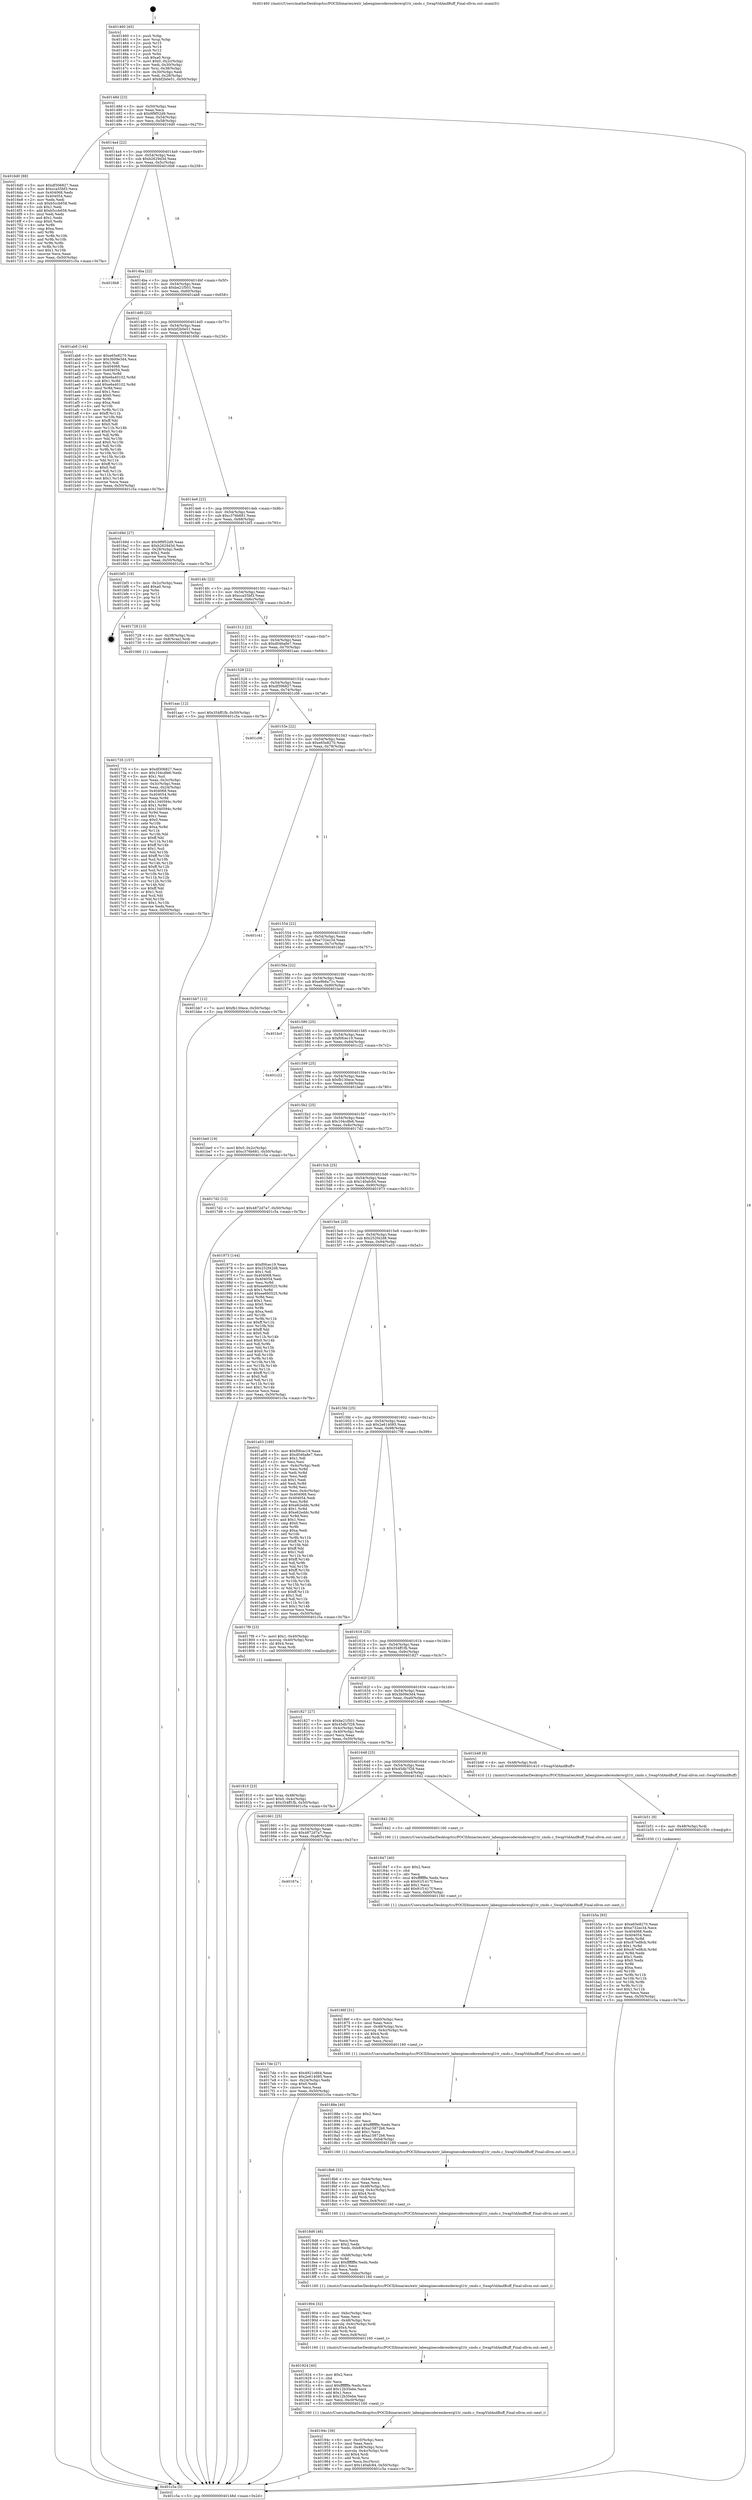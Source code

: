 digraph "0x401460" {
  label = "0x401460 (/mnt/c/Users/mathe/Desktop/tcc/POCII/binaries/extr_labenginecoderenderergl1tr_cmds.c_SwapVidAndBuff_Final-ollvm.out::main(0))"
  labelloc = "t"
  node[shape=record]

  Entry [label="",width=0.3,height=0.3,shape=circle,fillcolor=black,style=filled]
  "0x40148d" [label="{
     0x40148d [23]\l
     | [instrs]\l
     &nbsp;&nbsp;0x40148d \<+3\>: mov -0x50(%rbp),%eax\l
     &nbsp;&nbsp;0x401490 \<+2\>: mov %eax,%ecx\l
     &nbsp;&nbsp;0x401492 \<+6\>: sub $0x9f9f52d9,%ecx\l
     &nbsp;&nbsp;0x401498 \<+3\>: mov %eax,-0x54(%rbp)\l
     &nbsp;&nbsp;0x40149b \<+3\>: mov %ecx,-0x58(%rbp)\l
     &nbsp;&nbsp;0x40149e \<+6\>: je 00000000004016d0 \<main+0x270\>\l
  }"]
  "0x4016d0" [label="{
     0x4016d0 [88]\l
     | [instrs]\l
     &nbsp;&nbsp;0x4016d0 \<+5\>: mov $0xdf306827,%eax\l
     &nbsp;&nbsp;0x4016d5 \<+5\>: mov $0xcca55bf3,%ecx\l
     &nbsp;&nbsp;0x4016da \<+7\>: mov 0x404068,%edx\l
     &nbsp;&nbsp;0x4016e1 \<+7\>: mov 0x404054,%esi\l
     &nbsp;&nbsp;0x4016e8 \<+2\>: mov %edx,%edi\l
     &nbsp;&nbsp;0x4016ea \<+6\>: sub $0xb5ccb658,%edi\l
     &nbsp;&nbsp;0x4016f0 \<+3\>: sub $0x1,%edi\l
     &nbsp;&nbsp;0x4016f3 \<+6\>: add $0xb5ccb658,%edi\l
     &nbsp;&nbsp;0x4016f9 \<+3\>: imul %edi,%edx\l
     &nbsp;&nbsp;0x4016fc \<+3\>: and $0x1,%edx\l
     &nbsp;&nbsp;0x4016ff \<+3\>: cmp $0x0,%edx\l
     &nbsp;&nbsp;0x401702 \<+4\>: sete %r8b\l
     &nbsp;&nbsp;0x401706 \<+3\>: cmp $0xa,%esi\l
     &nbsp;&nbsp;0x401709 \<+4\>: setl %r9b\l
     &nbsp;&nbsp;0x40170d \<+3\>: mov %r8b,%r10b\l
     &nbsp;&nbsp;0x401710 \<+3\>: and %r9b,%r10b\l
     &nbsp;&nbsp;0x401713 \<+3\>: xor %r9b,%r8b\l
     &nbsp;&nbsp;0x401716 \<+3\>: or %r8b,%r10b\l
     &nbsp;&nbsp;0x401719 \<+4\>: test $0x1,%r10b\l
     &nbsp;&nbsp;0x40171d \<+3\>: cmovne %ecx,%eax\l
     &nbsp;&nbsp;0x401720 \<+3\>: mov %eax,-0x50(%rbp)\l
     &nbsp;&nbsp;0x401723 \<+5\>: jmp 0000000000401c5a \<main+0x7fa\>\l
  }"]
  "0x4014a4" [label="{
     0x4014a4 [22]\l
     | [instrs]\l
     &nbsp;&nbsp;0x4014a4 \<+5\>: jmp 00000000004014a9 \<main+0x49\>\l
     &nbsp;&nbsp;0x4014a9 \<+3\>: mov -0x54(%rbp),%eax\l
     &nbsp;&nbsp;0x4014ac \<+5\>: sub $0xb2629d3d,%eax\l
     &nbsp;&nbsp;0x4014b1 \<+3\>: mov %eax,-0x5c(%rbp)\l
     &nbsp;&nbsp;0x4014b4 \<+6\>: je 00000000004016b8 \<main+0x258\>\l
  }"]
  Exit [label="",width=0.3,height=0.3,shape=circle,fillcolor=black,style=filled,peripheries=2]
  "0x4016b8" [label="{
     0x4016b8\l
  }", style=dashed]
  "0x4014ba" [label="{
     0x4014ba [22]\l
     | [instrs]\l
     &nbsp;&nbsp;0x4014ba \<+5\>: jmp 00000000004014bf \<main+0x5f\>\l
     &nbsp;&nbsp;0x4014bf \<+3\>: mov -0x54(%rbp),%eax\l
     &nbsp;&nbsp;0x4014c2 \<+5\>: sub $0xbe21f501,%eax\l
     &nbsp;&nbsp;0x4014c7 \<+3\>: mov %eax,-0x60(%rbp)\l
     &nbsp;&nbsp;0x4014ca \<+6\>: je 0000000000401ab8 \<main+0x658\>\l
  }"]
  "0x401b5a" [label="{
     0x401b5a [93]\l
     | [instrs]\l
     &nbsp;&nbsp;0x401b5a \<+5\>: mov $0xe65e8270,%eax\l
     &nbsp;&nbsp;0x401b5f \<+5\>: mov $0xe732ec34,%ecx\l
     &nbsp;&nbsp;0x401b64 \<+7\>: mov 0x404068,%edx\l
     &nbsp;&nbsp;0x401b6b \<+7\>: mov 0x404054,%esi\l
     &nbsp;&nbsp;0x401b72 \<+3\>: mov %edx,%r8d\l
     &nbsp;&nbsp;0x401b75 \<+7\>: sub $0xc67ed8cb,%r8d\l
     &nbsp;&nbsp;0x401b7c \<+4\>: sub $0x1,%r8d\l
     &nbsp;&nbsp;0x401b80 \<+7\>: add $0xc67ed8cb,%r8d\l
     &nbsp;&nbsp;0x401b87 \<+4\>: imul %r8d,%edx\l
     &nbsp;&nbsp;0x401b8b \<+3\>: and $0x1,%edx\l
     &nbsp;&nbsp;0x401b8e \<+3\>: cmp $0x0,%edx\l
     &nbsp;&nbsp;0x401b91 \<+4\>: sete %r9b\l
     &nbsp;&nbsp;0x401b95 \<+3\>: cmp $0xa,%esi\l
     &nbsp;&nbsp;0x401b98 \<+4\>: setl %r10b\l
     &nbsp;&nbsp;0x401b9c \<+3\>: mov %r9b,%r11b\l
     &nbsp;&nbsp;0x401b9f \<+3\>: and %r10b,%r11b\l
     &nbsp;&nbsp;0x401ba2 \<+3\>: xor %r10b,%r9b\l
     &nbsp;&nbsp;0x401ba5 \<+3\>: or %r9b,%r11b\l
     &nbsp;&nbsp;0x401ba8 \<+4\>: test $0x1,%r11b\l
     &nbsp;&nbsp;0x401bac \<+3\>: cmovne %ecx,%eax\l
     &nbsp;&nbsp;0x401baf \<+3\>: mov %eax,-0x50(%rbp)\l
     &nbsp;&nbsp;0x401bb2 \<+5\>: jmp 0000000000401c5a \<main+0x7fa\>\l
  }"]
  "0x401ab8" [label="{
     0x401ab8 [144]\l
     | [instrs]\l
     &nbsp;&nbsp;0x401ab8 \<+5\>: mov $0xe65e8270,%eax\l
     &nbsp;&nbsp;0x401abd \<+5\>: mov $0x3b09e3d4,%ecx\l
     &nbsp;&nbsp;0x401ac2 \<+2\>: mov $0x1,%dl\l
     &nbsp;&nbsp;0x401ac4 \<+7\>: mov 0x404068,%esi\l
     &nbsp;&nbsp;0x401acb \<+7\>: mov 0x404054,%edi\l
     &nbsp;&nbsp;0x401ad2 \<+3\>: mov %esi,%r8d\l
     &nbsp;&nbsp;0x401ad5 \<+7\>: sub $0xe6a40102,%r8d\l
     &nbsp;&nbsp;0x401adc \<+4\>: sub $0x1,%r8d\l
     &nbsp;&nbsp;0x401ae0 \<+7\>: add $0xe6a40102,%r8d\l
     &nbsp;&nbsp;0x401ae7 \<+4\>: imul %r8d,%esi\l
     &nbsp;&nbsp;0x401aeb \<+3\>: and $0x1,%esi\l
     &nbsp;&nbsp;0x401aee \<+3\>: cmp $0x0,%esi\l
     &nbsp;&nbsp;0x401af1 \<+4\>: sete %r9b\l
     &nbsp;&nbsp;0x401af5 \<+3\>: cmp $0xa,%edi\l
     &nbsp;&nbsp;0x401af8 \<+4\>: setl %r10b\l
     &nbsp;&nbsp;0x401afc \<+3\>: mov %r9b,%r11b\l
     &nbsp;&nbsp;0x401aff \<+4\>: xor $0xff,%r11b\l
     &nbsp;&nbsp;0x401b03 \<+3\>: mov %r10b,%bl\l
     &nbsp;&nbsp;0x401b06 \<+3\>: xor $0xff,%bl\l
     &nbsp;&nbsp;0x401b09 \<+3\>: xor $0x0,%dl\l
     &nbsp;&nbsp;0x401b0c \<+3\>: mov %r11b,%r14b\l
     &nbsp;&nbsp;0x401b0f \<+4\>: and $0x0,%r14b\l
     &nbsp;&nbsp;0x401b13 \<+3\>: and %dl,%r9b\l
     &nbsp;&nbsp;0x401b16 \<+3\>: mov %bl,%r15b\l
     &nbsp;&nbsp;0x401b19 \<+4\>: and $0x0,%r15b\l
     &nbsp;&nbsp;0x401b1d \<+3\>: and %dl,%r10b\l
     &nbsp;&nbsp;0x401b20 \<+3\>: or %r9b,%r14b\l
     &nbsp;&nbsp;0x401b23 \<+3\>: or %r10b,%r15b\l
     &nbsp;&nbsp;0x401b26 \<+3\>: xor %r15b,%r14b\l
     &nbsp;&nbsp;0x401b29 \<+3\>: or %bl,%r11b\l
     &nbsp;&nbsp;0x401b2c \<+4\>: xor $0xff,%r11b\l
     &nbsp;&nbsp;0x401b30 \<+3\>: or $0x0,%dl\l
     &nbsp;&nbsp;0x401b33 \<+3\>: and %dl,%r11b\l
     &nbsp;&nbsp;0x401b36 \<+3\>: or %r11b,%r14b\l
     &nbsp;&nbsp;0x401b39 \<+4\>: test $0x1,%r14b\l
     &nbsp;&nbsp;0x401b3d \<+3\>: cmovne %ecx,%eax\l
     &nbsp;&nbsp;0x401b40 \<+3\>: mov %eax,-0x50(%rbp)\l
     &nbsp;&nbsp;0x401b43 \<+5\>: jmp 0000000000401c5a \<main+0x7fa\>\l
  }"]
  "0x4014d0" [label="{
     0x4014d0 [22]\l
     | [instrs]\l
     &nbsp;&nbsp;0x4014d0 \<+5\>: jmp 00000000004014d5 \<main+0x75\>\l
     &nbsp;&nbsp;0x4014d5 \<+3\>: mov -0x54(%rbp),%eax\l
     &nbsp;&nbsp;0x4014d8 \<+5\>: sub $0xbf2b0e51,%eax\l
     &nbsp;&nbsp;0x4014dd \<+3\>: mov %eax,-0x64(%rbp)\l
     &nbsp;&nbsp;0x4014e0 \<+6\>: je 000000000040169d \<main+0x23d\>\l
  }"]
  "0x401b51" [label="{
     0x401b51 [9]\l
     | [instrs]\l
     &nbsp;&nbsp;0x401b51 \<+4\>: mov -0x48(%rbp),%rdi\l
     &nbsp;&nbsp;0x401b55 \<+5\>: call 0000000000401030 \<free@plt\>\l
     | [calls]\l
     &nbsp;&nbsp;0x401030 \{1\} (unknown)\l
  }"]
  "0x40169d" [label="{
     0x40169d [27]\l
     | [instrs]\l
     &nbsp;&nbsp;0x40169d \<+5\>: mov $0x9f9f52d9,%eax\l
     &nbsp;&nbsp;0x4016a2 \<+5\>: mov $0xb2629d3d,%ecx\l
     &nbsp;&nbsp;0x4016a7 \<+3\>: mov -0x28(%rbp),%edx\l
     &nbsp;&nbsp;0x4016aa \<+3\>: cmp $0x2,%edx\l
     &nbsp;&nbsp;0x4016ad \<+3\>: cmovne %ecx,%eax\l
     &nbsp;&nbsp;0x4016b0 \<+3\>: mov %eax,-0x50(%rbp)\l
     &nbsp;&nbsp;0x4016b3 \<+5\>: jmp 0000000000401c5a \<main+0x7fa\>\l
  }"]
  "0x4014e6" [label="{
     0x4014e6 [22]\l
     | [instrs]\l
     &nbsp;&nbsp;0x4014e6 \<+5\>: jmp 00000000004014eb \<main+0x8b\>\l
     &nbsp;&nbsp;0x4014eb \<+3\>: mov -0x54(%rbp),%eax\l
     &nbsp;&nbsp;0x4014ee \<+5\>: sub $0xc376b681,%eax\l
     &nbsp;&nbsp;0x4014f3 \<+3\>: mov %eax,-0x68(%rbp)\l
     &nbsp;&nbsp;0x4014f6 \<+6\>: je 0000000000401bf3 \<main+0x793\>\l
  }"]
  "0x401c5a" [label="{
     0x401c5a [5]\l
     | [instrs]\l
     &nbsp;&nbsp;0x401c5a \<+5\>: jmp 000000000040148d \<main+0x2d\>\l
  }"]
  "0x401460" [label="{
     0x401460 [45]\l
     | [instrs]\l
     &nbsp;&nbsp;0x401460 \<+1\>: push %rbp\l
     &nbsp;&nbsp;0x401461 \<+3\>: mov %rsp,%rbp\l
     &nbsp;&nbsp;0x401464 \<+2\>: push %r15\l
     &nbsp;&nbsp;0x401466 \<+2\>: push %r14\l
     &nbsp;&nbsp;0x401468 \<+2\>: push %r12\l
     &nbsp;&nbsp;0x40146a \<+1\>: push %rbx\l
     &nbsp;&nbsp;0x40146b \<+7\>: sub $0xa0,%rsp\l
     &nbsp;&nbsp;0x401472 \<+7\>: movl $0x0,-0x2c(%rbp)\l
     &nbsp;&nbsp;0x401479 \<+3\>: mov %edi,-0x30(%rbp)\l
     &nbsp;&nbsp;0x40147c \<+4\>: mov %rsi,-0x38(%rbp)\l
     &nbsp;&nbsp;0x401480 \<+3\>: mov -0x30(%rbp),%edi\l
     &nbsp;&nbsp;0x401483 \<+3\>: mov %edi,-0x28(%rbp)\l
     &nbsp;&nbsp;0x401486 \<+7\>: movl $0xbf2b0e51,-0x50(%rbp)\l
  }"]
  "0x40194c" [label="{
     0x40194c [39]\l
     | [instrs]\l
     &nbsp;&nbsp;0x40194c \<+6\>: mov -0xc0(%rbp),%ecx\l
     &nbsp;&nbsp;0x401952 \<+3\>: imul %eax,%ecx\l
     &nbsp;&nbsp;0x401955 \<+4\>: mov -0x48(%rbp),%rsi\l
     &nbsp;&nbsp;0x401959 \<+4\>: movslq -0x4c(%rbp),%rdi\l
     &nbsp;&nbsp;0x40195d \<+4\>: shl $0x4,%rdi\l
     &nbsp;&nbsp;0x401961 \<+3\>: add %rdi,%rsi\l
     &nbsp;&nbsp;0x401964 \<+3\>: mov %ecx,0xc(%rsi)\l
     &nbsp;&nbsp;0x401967 \<+7\>: movl $0x140afc84,-0x50(%rbp)\l
     &nbsp;&nbsp;0x40196e \<+5\>: jmp 0000000000401c5a \<main+0x7fa\>\l
  }"]
  "0x401bf3" [label="{
     0x401bf3 [19]\l
     | [instrs]\l
     &nbsp;&nbsp;0x401bf3 \<+3\>: mov -0x2c(%rbp),%eax\l
     &nbsp;&nbsp;0x401bf6 \<+7\>: add $0xa0,%rsp\l
     &nbsp;&nbsp;0x401bfd \<+1\>: pop %rbx\l
     &nbsp;&nbsp;0x401bfe \<+2\>: pop %r12\l
     &nbsp;&nbsp;0x401c00 \<+2\>: pop %r14\l
     &nbsp;&nbsp;0x401c02 \<+2\>: pop %r15\l
     &nbsp;&nbsp;0x401c04 \<+1\>: pop %rbp\l
     &nbsp;&nbsp;0x401c05 \<+1\>: ret\l
  }"]
  "0x4014fc" [label="{
     0x4014fc [22]\l
     | [instrs]\l
     &nbsp;&nbsp;0x4014fc \<+5\>: jmp 0000000000401501 \<main+0xa1\>\l
     &nbsp;&nbsp;0x401501 \<+3\>: mov -0x54(%rbp),%eax\l
     &nbsp;&nbsp;0x401504 \<+5\>: sub $0xcca55bf3,%eax\l
     &nbsp;&nbsp;0x401509 \<+3\>: mov %eax,-0x6c(%rbp)\l
     &nbsp;&nbsp;0x40150c \<+6\>: je 0000000000401728 \<main+0x2c8\>\l
  }"]
  "0x401924" [label="{
     0x401924 [40]\l
     | [instrs]\l
     &nbsp;&nbsp;0x401924 \<+5\>: mov $0x2,%ecx\l
     &nbsp;&nbsp;0x401929 \<+1\>: cltd\l
     &nbsp;&nbsp;0x40192a \<+2\>: idiv %ecx\l
     &nbsp;&nbsp;0x40192c \<+6\>: imul $0xfffffffe,%edx,%ecx\l
     &nbsp;&nbsp;0x401932 \<+6\>: add $0x12b35ebe,%ecx\l
     &nbsp;&nbsp;0x401938 \<+3\>: add $0x1,%ecx\l
     &nbsp;&nbsp;0x40193b \<+6\>: sub $0x12b35ebe,%ecx\l
     &nbsp;&nbsp;0x401941 \<+6\>: mov %ecx,-0xc0(%rbp)\l
     &nbsp;&nbsp;0x401947 \<+5\>: call 0000000000401160 \<next_i\>\l
     | [calls]\l
     &nbsp;&nbsp;0x401160 \{1\} (/mnt/c/Users/mathe/Desktop/tcc/POCII/binaries/extr_labenginecoderenderergl1tr_cmds.c_SwapVidAndBuff_Final-ollvm.out::next_i)\l
  }"]
  "0x401728" [label="{
     0x401728 [13]\l
     | [instrs]\l
     &nbsp;&nbsp;0x401728 \<+4\>: mov -0x38(%rbp),%rax\l
     &nbsp;&nbsp;0x40172c \<+4\>: mov 0x8(%rax),%rdi\l
     &nbsp;&nbsp;0x401730 \<+5\>: call 0000000000401060 \<atoi@plt\>\l
     | [calls]\l
     &nbsp;&nbsp;0x401060 \{1\} (unknown)\l
  }"]
  "0x401512" [label="{
     0x401512 [22]\l
     | [instrs]\l
     &nbsp;&nbsp;0x401512 \<+5\>: jmp 0000000000401517 \<main+0xb7\>\l
     &nbsp;&nbsp;0x401517 \<+3\>: mov -0x54(%rbp),%eax\l
     &nbsp;&nbsp;0x40151a \<+5\>: sub $0xd046a8e7,%eax\l
     &nbsp;&nbsp;0x40151f \<+3\>: mov %eax,-0x70(%rbp)\l
     &nbsp;&nbsp;0x401522 \<+6\>: je 0000000000401aac \<main+0x64c\>\l
  }"]
  "0x401735" [label="{
     0x401735 [157]\l
     | [instrs]\l
     &nbsp;&nbsp;0x401735 \<+5\>: mov $0xdf306827,%ecx\l
     &nbsp;&nbsp;0x40173a \<+5\>: mov $0x104cdfe6,%edx\l
     &nbsp;&nbsp;0x40173f \<+3\>: mov $0x1,%sil\l
     &nbsp;&nbsp;0x401742 \<+3\>: mov %eax,-0x3c(%rbp)\l
     &nbsp;&nbsp;0x401745 \<+3\>: mov -0x3c(%rbp),%eax\l
     &nbsp;&nbsp;0x401748 \<+3\>: mov %eax,-0x24(%rbp)\l
     &nbsp;&nbsp;0x40174b \<+7\>: mov 0x404068,%eax\l
     &nbsp;&nbsp;0x401752 \<+8\>: mov 0x404054,%r8d\l
     &nbsp;&nbsp;0x40175a \<+3\>: mov %eax,%r9d\l
     &nbsp;&nbsp;0x40175d \<+7\>: add $0x1340594c,%r9d\l
     &nbsp;&nbsp;0x401764 \<+4\>: sub $0x1,%r9d\l
     &nbsp;&nbsp;0x401768 \<+7\>: sub $0x1340594c,%r9d\l
     &nbsp;&nbsp;0x40176f \<+4\>: imul %r9d,%eax\l
     &nbsp;&nbsp;0x401773 \<+3\>: and $0x1,%eax\l
     &nbsp;&nbsp;0x401776 \<+3\>: cmp $0x0,%eax\l
     &nbsp;&nbsp;0x401779 \<+4\>: sete %r10b\l
     &nbsp;&nbsp;0x40177d \<+4\>: cmp $0xa,%r8d\l
     &nbsp;&nbsp;0x401781 \<+4\>: setl %r11b\l
     &nbsp;&nbsp;0x401785 \<+3\>: mov %r10b,%bl\l
     &nbsp;&nbsp;0x401788 \<+3\>: xor $0xff,%bl\l
     &nbsp;&nbsp;0x40178b \<+3\>: mov %r11b,%r14b\l
     &nbsp;&nbsp;0x40178e \<+4\>: xor $0xff,%r14b\l
     &nbsp;&nbsp;0x401792 \<+4\>: xor $0x1,%sil\l
     &nbsp;&nbsp;0x401796 \<+3\>: mov %bl,%r15b\l
     &nbsp;&nbsp;0x401799 \<+4\>: and $0xff,%r15b\l
     &nbsp;&nbsp;0x40179d \<+3\>: and %sil,%r10b\l
     &nbsp;&nbsp;0x4017a0 \<+3\>: mov %r14b,%r12b\l
     &nbsp;&nbsp;0x4017a3 \<+4\>: and $0xff,%r12b\l
     &nbsp;&nbsp;0x4017a7 \<+3\>: and %sil,%r11b\l
     &nbsp;&nbsp;0x4017aa \<+3\>: or %r10b,%r15b\l
     &nbsp;&nbsp;0x4017ad \<+3\>: or %r11b,%r12b\l
     &nbsp;&nbsp;0x4017b0 \<+3\>: xor %r12b,%r15b\l
     &nbsp;&nbsp;0x4017b3 \<+3\>: or %r14b,%bl\l
     &nbsp;&nbsp;0x4017b6 \<+3\>: xor $0xff,%bl\l
     &nbsp;&nbsp;0x4017b9 \<+4\>: or $0x1,%sil\l
     &nbsp;&nbsp;0x4017bd \<+3\>: and %sil,%bl\l
     &nbsp;&nbsp;0x4017c0 \<+3\>: or %bl,%r15b\l
     &nbsp;&nbsp;0x4017c3 \<+4\>: test $0x1,%r15b\l
     &nbsp;&nbsp;0x4017c7 \<+3\>: cmovne %edx,%ecx\l
     &nbsp;&nbsp;0x4017ca \<+3\>: mov %ecx,-0x50(%rbp)\l
     &nbsp;&nbsp;0x4017cd \<+5\>: jmp 0000000000401c5a \<main+0x7fa\>\l
  }"]
  "0x401904" [label="{
     0x401904 [32]\l
     | [instrs]\l
     &nbsp;&nbsp;0x401904 \<+6\>: mov -0xbc(%rbp),%ecx\l
     &nbsp;&nbsp;0x40190a \<+3\>: imul %eax,%ecx\l
     &nbsp;&nbsp;0x40190d \<+4\>: mov -0x48(%rbp),%rsi\l
     &nbsp;&nbsp;0x401911 \<+4\>: movslq -0x4c(%rbp),%rdi\l
     &nbsp;&nbsp;0x401915 \<+4\>: shl $0x4,%rdi\l
     &nbsp;&nbsp;0x401919 \<+3\>: add %rdi,%rsi\l
     &nbsp;&nbsp;0x40191c \<+3\>: mov %ecx,0x8(%rsi)\l
     &nbsp;&nbsp;0x40191f \<+5\>: call 0000000000401160 \<next_i\>\l
     | [calls]\l
     &nbsp;&nbsp;0x401160 \{1\} (/mnt/c/Users/mathe/Desktop/tcc/POCII/binaries/extr_labenginecoderenderergl1tr_cmds.c_SwapVidAndBuff_Final-ollvm.out::next_i)\l
  }"]
  "0x401aac" [label="{
     0x401aac [12]\l
     | [instrs]\l
     &nbsp;&nbsp;0x401aac \<+7\>: movl $0x354ff1fb,-0x50(%rbp)\l
     &nbsp;&nbsp;0x401ab3 \<+5\>: jmp 0000000000401c5a \<main+0x7fa\>\l
  }"]
  "0x401528" [label="{
     0x401528 [22]\l
     | [instrs]\l
     &nbsp;&nbsp;0x401528 \<+5\>: jmp 000000000040152d \<main+0xcd\>\l
     &nbsp;&nbsp;0x40152d \<+3\>: mov -0x54(%rbp),%eax\l
     &nbsp;&nbsp;0x401530 \<+5\>: sub $0xdf306827,%eax\l
     &nbsp;&nbsp;0x401535 \<+3\>: mov %eax,-0x74(%rbp)\l
     &nbsp;&nbsp;0x401538 \<+6\>: je 0000000000401c06 \<main+0x7a6\>\l
  }"]
  "0x4018d6" [label="{
     0x4018d6 [46]\l
     | [instrs]\l
     &nbsp;&nbsp;0x4018d6 \<+2\>: xor %ecx,%ecx\l
     &nbsp;&nbsp;0x4018d8 \<+5\>: mov $0x2,%edx\l
     &nbsp;&nbsp;0x4018dd \<+6\>: mov %edx,-0xb8(%rbp)\l
     &nbsp;&nbsp;0x4018e3 \<+1\>: cltd\l
     &nbsp;&nbsp;0x4018e4 \<+7\>: mov -0xb8(%rbp),%r8d\l
     &nbsp;&nbsp;0x4018eb \<+3\>: idiv %r8d\l
     &nbsp;&nbsp;0x4018ee \<+6\>: imul $0xfffffffe,%edx,%edx\l
     &nbsp;&nbsp;0x4018f4 \<+3\>: sub $0x1,%ecx\l
     &nbsp;&nbsp;0x4018f7 \<+2\>: sub %ecx,%edx\l
     &nbsp;&nbsp;0x4018f9 \<+6\>: mov %edx,-0xbc(%rbp)\l
     &nbsp;&nbsp;0x4018ff \<+5\>: call 0000000000401160 \<next_i\>\l
     | [calls]\l
     &nbsp;&nbsp;0x401160 \{1\} (/mnt/c/Users/mathe/Desktop/tcc/POCII/binaries/extr_labenginecoderenderergl1tr_cmds.c_SwapVidAndBuff_Final-ollvm.out::next_i)\l
  }"]
  "0x401c06" [label="{
     0x401c06\l
  }", style=dashed]
  "0x40153e" [label="{
     0x40153e [22]\l
     | [instrs]\l
     &nbsp;&nbsp;0x40153e \<+5\>: jmp 0000000000401543 \<main+0xe3\>\l
     &nbsp;&nbsp;0x401543 \<+3\>: mov -0x54(%rbp),%eax\l
     &nbsp;&nbsp;0x401546 \<+5\>: sub $0xe65e8270,%eax\l
     &nbsp;&nbsp;0x40154b \<+3\>: mov %eax,-0x78(%rbp)\l
     &nbsp;&nbsp;0x40154e \<+6\>: je 0000000000401c41 \<main+0x7e1\>\l
  }"]
  "0x4018b6" [label="{
     0x4018b6 [32]\l
     | [instrs]\l
     &nbsp;&nbsp;0x4018b6 \<+6\>: mov -0xb4(%rbp),%ecx\l
     &nbsp;&nbsp;0x4018bc \<+3\>: imul %eax,%ecx\l
     &nbsp;&nbsp;0x4018bf \<+4\>: mov -0x48(%rbp),%rsi\l
     &nbsp;&nbsp;0x4018c3 \<+4\>: movslq -0x4c(%rbp),%rdi\l
     &nbsp;&nbsp;0x4018c7 \<+4\>: shl $0x4,%rdi\l
     &nbsp;&nbsp;0x4018cb \<+3\>: add %rdi,%rsi\l
     &nbsp;&nbsp;0x4018ce \<+3\>: mov %ecx,0x4(%rsi)\l
     &nbsp;&nbsp;0x4018d1 \<+5\>: call 0000000000401160 \<next_i\>\l
     | [calls]\l
     &nbsp;&nbsp;0x401160 \{1\} (/mnt/c/Users/mathe/Desktop/tcc/POCII/binaries/extr_labenginecoderenderergl1tr_cmds.c_SwapVidAndBuff_Final-ollvm.out::next_i)\l
  }"]
  "0x401c41" [label="{
     0x401c41\l
  }", style=dashed]
  "0x401554" [label="{
     0x401554 [22]\l
     | [instrs]\l
     &nbsp;&nbsp;0x401554 \<+5\>: jmp 0000000000401559 \<main+0xf9\>\l
     &nbsp;&nbsp;0x401559 \<+3\>: mov -0x54(%rbp),%eax\l
     &nbsp;&nbsp;0x40155c \<+5\>: sub $0xe732ec34,%eax\l
     &nbsp;&nbsp;0x401561 \<+3\>: mov %eax,-0x7c(%rbp)\l
     &nbsp;&nbsp;0x401564 \<+6\>: je 0000000000401bb7 \<main+0x757\>\l
  }"]
  "0x40188e" [label="{
     0x40188e [40]\l
     | [instrs]\l
     &nbsp;&nbsp;0x40188e \<+5\>: mov $0x2,%ecx\l
     &nbsp;&nbsp;0x401893 \<+1\>: cltd\l
     &nbsp;&nbsp;0x401894 \<+2\>: idiv %ecx\l
     &nbsp;&nbsp;0x401896 \<+6\>: imul $0xfffffffe,%edx,%ecx\l
     &nbsp;&nbsp;0x40189c \<+6\>: add $0xa15872b6,%ecx\l
     &nbsp;&nbsp;0x4018a2 \<+3\>: add $0x1,%ecx\l
     &nbsp;&nbsp;0x4018a5 \<+6\>: sub $0xa15872b6,%ecx\l
     &nbsp;&nbsp;0x4018ab \<+6\>: mov %ecx,-0xb4(%rbp)\l
     &nbsp;&nbsp;0x4018b1 \<+5\>: call 0000000000401160 \<next_i\>\l
     | [calls]\l
     &nbsp;&nbsp;0x401160 \{1\} (/mnt/c/Users/mathe/Desktop/tcc/POCII/binaries/extr_labenginecoderenderergl1tr_cmds.c_SwapVidAndBuff_Final-ollvm.out::next_i)\l
  }"]
  "0x401bb7" [label="{
     0x401bb7 [12]\l
     | [instrs]\l
     &nbsp;&nbsp;0x401bb7 \<+7\>: movl $0xfb130ece,-0x50(%rbp)\l
     &nbsp;&nbsp;0x401bbe \<+5\>: jmp 0000000000401c5a \<main+0x7fa\>\l
  }"]
  "0x40156a" [label="{
     0x40156a [22]\l
     | [instrs]\l
     &nbsp;&nbsp;0x40156a \<+5\>: jmp 000000000040156f \<main+0x10f\>\l
     &nbsp;&nbsp;0x40156f \<+3\>: mov -0x54(%rbp),%eax\l
     &nbsp;&nbsp;0x401572 \<+5\>: sub $0xe9b6a71c,%eax\l
     &nbsp;&nbsp;0x401577 \<+3\>: mov %eax,-0x80(%rbp)\l
     &nbsp;&nbsp;0x40157a \<+6\>: je 0000000000401bcf \<main+0x76f\>\l
  }"]
  "0x40186f" [label="{
     0x40186f [31]\l
     | [instrs]\l
     &nbsp;&nbsp;0x40186f \<+6\>: mov -0xb0(%rbp),%ecx\l
     &nbsp;&nbsp;0x401875 \<+3\>: imul %eax,%ecx\l
     &nbsp;&nbsp;0x401878 \<+4\>: mov -0x48(%rbp),%rsi\l
     &nbsp;&nbsp;0x40187c \<+4\>: movslq -0x4c(%rbp),%rdi\l
     &nbsp;&nbsp;0x401880 \<+4\>: shl $0x4,%rdi\l
     &nbsp;&nbsp;0x401884 \<+3\>: add %rdi,%rsi\l
     &nbsp;&nbsp;0x401887 \<+2\>: mov %ecx,(%rsi)\l
     &nbsp;&nbsp;0x401889 \<+5\>: call 0000000000401160 \<next_i\>\l
     | [calls]\l
     &nbsp;&nbsp;0x401160 \{1\} (/mnt/c/Users/mathe/Desktop/tcc/POCII/binaries/extr_labenginecoderenderergl1tr_cmds.c_SwapVidAndBuff_Final-ollvm.out::next_i)\l
  }"]
  "0x401bcf" [label="{
     0x401bcf\l
  }", style=dashed]
  "0x401580" [label="{
     0x401580 [25]\l
     | [instrs]\l
     &nbsp;&nbsp;0x401580 \<+5\>: jmp 0000000000401585 \<main+0x125\>\l
     &nbsp;&nbsp;0x401585 \<+3\>: mov -0x54(%rbp),%eax\l
     &nbsp;&nbsp;0x401588 \<+5\>: sub $0xf0fcec19,%eax\l
     &nbsp;&nbsp;0x40158d \<+6\>: mov %eax,-0x84(%rbp)\l
     &nbsp;&nbsp;0x401593 \<+6\>: je 0000000000401c22 \<main+0x7c2\>\l
  }"]
  "0x401847" [label="{
     0x401847 [40]\l
     | [instrs]\l
     &nbsp;&nbsp;0x401847 \<+5\>: mov $0x2,%ecx\l
     &nbsp;&nbsp;0x40184c \<+1\>: cltd\l
     &nbsp;&nbsp;0x40184d \<+2\>: idiv %ecx\l
     &nbsp;&nbsp;0x40184f \<+6\>: imul $0xfffffffe,%edx,%ecx\l
     &nbsp;&nbsp;0x401855 \<+6\>: sub $0x91f1417f,%ecx\l
     &nbsp;&nbsp;0x40185b \<+3\>: add $0x1,%ecx\l
     &nbsp;&nbsp;0x40185e \<+6\>: add $0x91f1417f,%ecx\l
     &nbsp;&nbsp;0x401864 \<+6\>: mov %ecx,-0xb0(%rbp)\l
     &nbsp;&nbsp;0x40186a \<+5\>: call 0000000000401160 \<next_i\>\l
     | [calls]\l
     &nbsp;&nbsp;0x401160 \{1\} (/mnt/c/Users/mathe/Desktop/tcc/POCII/binaries/extr_labenginecoderenderergl1tr_cmds.c_SwapVidAndBuff_Final-ollvm.out::next_i)\l
  }"]
  "0x401c22" [label="{
     0x401c22\l
  }", style=dashed]
  "0x401599" [label="{
     0x401599 [25]\l
     | [instrs]\l
     &nbsp;&nbsp;0x401599 \<+5\>: jmp 000000000040159e \<main+0x13e\>\l
     &nbsp;&nbsp;0x40159e \<+3\>: mov -0x54(%rbp),%eax\l
     &nbsp;&nbsp;0x4015a1 \<+5\>: sub $0xfb130ece,%eax\l
     &nbsp;&nbsp;0x4015a6 \<+6\>: mov %eax,-0x88(%rbp)\l
     &nbsp;&nbsp;0x4015ac \<+6\>: je 0000000000401be0 \<main+0x780\>\l
  }"]
  "0x401810" [label="{
     0x401810 [23]\l
     | [instrs]\l
     &nbsp;&nbsp;0x401810 \<+4\>: mov %rax,-0x48(%rbp)\l
     &nbsp;&nbsp;0x401814 \<+7\>: movl $0x0,-0x4c(%rbp)\l
     &nbsp;&nbsp;0x40181b \<+7\>: movl $0x354ff1fb,-0x50(%rbp)\l
     &nbsp;&nbsp;0x401822 \<+5\>: jmp 0000000000401c5a \<main+0x7fa\>\l
  }"]
  "0x401be0" [label="{
     0x401be0 [19]\l
     | [instrs]\l
     &nbsp;&nbsp;0x401be0 \<+7\>: movl $0x0,-0x2c(%rbp)\l
     &nbsp;&nbsp;0x401be7 \<+7\>: movl $0xc376b681,-0x50(%rbp)\l
     &nbsp;&nbsp;0x401bee \<+5\>: jmp 0000000000401c5a \<main+0x7fa\>\l
  }"]
  "0x4015b2" [label="{
     0x4015b2 [25]\l
     | [instrs]\l
     &nbsp;&nbsp;0x4015b2 \<+5\>: jmp 00000000004015b7 \<main+0x157\>\l
     &nbsp;&nbsp;0x4015b7 \<+3\>: mov -0x54(%rbp),%eax\l
     &nbsp;&nbsp;0x4015ba \<+5\>: sub $0x104cdfe6,%eax\l
     &nbsp;&nbsp;0x4015bf \<+6\>: mov %eax,-0x8c(%rbp)\l
     &nbsp;&nbsp;0x4015c5 \<+6\>: je 00000000004017d2 \<main+0x372\>\l
  }"]
  "0x40167a" [label="{
     0x40167a\l
  }", style=dashed]
  "0x4017d2" [label="{
     0x4017d2 [12]\l
     | [instrs]\l
     &nbsp;&nbsp;0x4017d2 \<+7\>: movl $0x4872d7a7,-0x50(%rbp)\l
     &nbsp;&nbsp;0x4017d9 \<+5\>: jmp 0000000000401c5a \<main+0x7fa\>\l
  }"]
  "0x4015cb" [label="{
     0x4015cb [25]\l
     | [instrs]\l
     &nbsp;&nbsp;0x4015cb \<+5\>: jmp 00000000004015d0 \<main+0x170\>\l
     &nbsp;&nbsp;0x4015d0 \<+3\>: mov -0x54(%rbp),%eax\l
     &nbsp;&nbsp;0x4015d3 \<+5\>: sub $0x140afc84,%eax\l
     &nbsp;&nbsp;0x4015d8 \<+6\>: mov %eax,-0x90(%rbp)\l
     &nbsp;&nbsp;0x4015de \<+6\>: je 0000000000401973 \<main+0x513\>\l
  }"]
  "0x4017de" [label="{
     0x4017de [27]\l
     | [instrs]\l
     &nbsp;&nbsp;0x4017de \<+5\>: mov $0x4921c664,%eax\l
     &nbsp;&nbsp;0x4017e3 \<+5\>: mov $0x2e614085,%ecx\l
     &nbsp;&nbsp;0x4017e8 \<+3\>: mov -0x24(%rbp),%edx\l
     &nbsp;&nbsp;0x4017eb \<+3\>: cmp $0x0,%edx\l
     &nbsp;&nbsp;0x4017ee \<+3\>: cmove %ecx,%eax\l
     &nbsp;&nbsp;0x4017f1 \<+3\>: mov %eax,-0x50(%rbp)\l
     &nbsp;&nbsp;0x4017f4 \<+5\>: jmp 0000000000401c5a \<main+0x7fa\>\l
  }"]
  "0x401973" [label="{
     0x401973 [144]\l
     | [instrs]\l
     &nbsp;&nbsp;0x401973 \<+5\>: mov $0xf0fcec19,%eax\l
     &nbsp;&nbsp;0x401978 \<+5\>: mov $0x252f42d8,%ecx\l
     &nbsp;&nbsp;0x40197d \<+2\>: mov $0x1,%dl\l
     &nbsp;&nbsp;0x40197f \<+7\>: mov 0x404068,%esi\l
     &nbsp;&nbsp;0x401986 \<+7\>: mov 0x404054,%edi\l
     &nbsp;&nbsp;0x40198d \<+3\>: mov %esi,%r8d\l
     &nbsp;&nbsp;0x401990 \<+7\>: sub $0xee660525,%r8d\l
     &nbsp;&nbsp;0x401997 \<+4\>: sub $0x1,%r8d\l
     &nbsp;&nbsp;0x40199b \<+7\>: add $0xee660525,%r8d\l
     &nbsp;&nbsp;0x4019a2 \<+4\>: imul %r8d,%esi\l
     &nbsp;&nbsp;0x4019a6 \<+3\>: and $0x1,%esi\l
     &nbsp;&nbsp;0x4019a9 \<+3\>: cmp $0x0,%esi\l
     &nbsp;&nbsp;0x4019ac \<+4\>: sete %r9b\l
     &nbsp;&nbsp;0x4019b0 \<+3\>: cmp $0xa,%edi\l
     &nbsp;&nbsp;0x4019b3 \<+4\>: setl %r10b\l
     &nbsp;&nbsp;0x4019b7 \<+3\>: mov %r9b,%r11b\l
     &nbsp;&nbsp;0x4019ba \<+4\>: xor $0xff,%r11b\l
     &nbsp;&nbsp;0x4019be \<+3\>: mov %r10b,%bl\l
     &nbsp;&nbsp;0x4019c1 \<+3\>: xor $0xff,%bl\l
     &nbsp;&nbsp;0x4019c4 \<+3\>: xor $0x0,%dl\l
     &nbsp;&nbsp;0x4019c7 \<+3\>: mov %r11b,%r14b\l
     &nbsp;&nbsp;0x4019ca \<+4\>: and $0x0,%r14b\l
     &nbsp;&nbsp;0x4019ce \<+3\>: and %dl,%r9b\l
     &nbsp;&nbsp;0x4019d1 \<+3\>: mov %bl,%r15b\l
     &nbsp;&nbsp;0x4019d4 \<+4\>: and $0x0,%r15b\l
     &nbsp;&nbsp;0x4019d8 \<+3\>: and %dl,%r10b\l
     &nbsp;&nbsp;0x4019db \<+3\>: or %r9b,%r14b\l
     &nbsp;&nbsp;0x4019de \<+3\>: or %r10b,%r15b\l
     &nbsp;&nbsp;0x4019e1 \<+3\>: xor %r15b,%r14b\l
     &nbsp;&nbsp;0x4019e4 \<+3\>: or %bl,%r11b\l
     &nbsp;&nbsp;0x4019e7 \<+4\>: xor $0xff,%r11b\l
     &nbsp;&nbsp;0x4019eb \<+3\>: or $0x0,%dl\l
     &nbsp;&nbsp;0x4019ee \<+3\>: and %dl,%r11b\l
     &nbsp;&nbsp;0x4019f1 \<+3\>: or %r11b,%r14b\l
     &nbsp;&nbsp;0x4019f4 \<+4\>: test $0x1,%r14b\l
     &nbsp;&nbsp;0x4019f8 \<+3\>: cmovne %ecx,%eax\l
     &nbsp;&nbsp;0x4019fb \<+3\>: mov %eax,-0x50(%rbp)\l
     &nbsp;&nbsp;0x4019fe \<+5\>: jmp 0000000000401c5a \<main+0x7fa\>\l
  }"]
  "0x4015e4" [label="{
     0x4015e4 [25]\l
     | [instrs]\l
     &nbsp;&nbsp;0x4015e4 \<+5\>: jmp 00000000004015e9 \<main+0x189\>\l
     &nbsp;&nbsp;0x4015e9 \<+3\>: mov -0x54(%rbp),%eax\l
     &nbsp;&nbsp;0x4015ec \<+5\>: sub $0x252f42d8,%eax\l
     &nbsp;&nbsp;0x4015f1 \<+6\>: mov %eax,-0x94(%rbp)\l
     &nbsp;&nbsp;0x4015f7 \<+6\>: je 0000000000401a03 \<main+0x5a3\>\l
  }"]
  "0x401661" [label="{
     0x401661 [25]\l
     | [instrs]\l
     &nbsp;&nbsp;0x401661 \<+5\>: jmp 0000000000401666 \<main+0x206\>\l
     &nbsp;&nbsp;0x401666 \<+3\>: mov -0x54(%rbp),%eax\l
     &nbsp;&nbsp;0x401669 \<+5\>: sub $0x4872d7a7,%eax\l
     &nbsp;&nbsp;0x40166e \<+6\>: mov %eax,-0xa8(%rbp)\l
     &nbsp;&nbsp;0x401674 \<+6\>: je 00000000004017de \<main+0x37e\>\l
  }"]
  "0x401a03" [label="{
     0x401a03 [169]\l
     | [instrs]\l
     &nbsp;&nbsp;0x401a03 \<+5\>: mov $0xf0fcec19,%eax\l
     &nbsp;&nbsp;0x401a08 \<+5\>: mov $0xd046a8e7,%ecx\l
     &nbsp;&nbsp;0x401a0d \<+2\>: mov $0x1,%dl\l
     &nbsp;&nbsp;0x401a0f \<+2\>: xor %esi,%esi\l
     &nbsp;&nbsp;0x401a11 \<+3\>: mov -0x4c(%rbp),%edi\l
     &nbsp;&nbsp;0x401a14 \<+3\>: mov %esi,%r8d\l
     &nbsp;&nbsp;0x401a17 \<+3\>: sub %edi,%r8d\l
     &nbsp;&nbsp;0x401a1a \<+2\>: mov %esi,%edi\l
     &nbsp;&nbsp;0x401a1c \<+3\>: sub $0x1,%edi\l
     &nbsp;&nbsp;0x401a1f \<+3\>: add %edi,%r8d\l
     &nbsp;&nbsp;0x401a22 \<+3\>: sub %r8d,%esi\l
     &nbsp;&nbsp;0x401a25 \<+3\>: mov %esi,-0x4c(%rbp)\l
     &nbsp;&nbsp;0x401a28 \<+7\>: mov 0x404068,%esi\l
     &nbsp;&nbsp;0x401a2f \<+7\>: mov 0x404054,%edi\l
     &nbsp;&nbsp;0x401a36 \<+3\>: mov %esi,%r8d\l
     &nbsp;&nbsp;0x401a39 \<+7\>: add $0xe62eddc,%r8d\l
     &nbsp;&nbsp;0x401a40 \<+4\>: sub $0x1,%r8d\l
     &nbsp;&nbsp;0x401a44 \<+7\>: sub $0xe62eddc,%r8d\l
     &nbsp;&nbsp;0x401a4b \<+4\>: imul %r8d,%esi\l
     &nbsp;&nbsp;0x401a4f \<+3\>: and $0x1,%esi\l
     &nbsp;&nbsp;0x401a52 \<+3\>: cmp $0x0,%esi\l
     &nbsp;&nbsp;0x401a55 \<+4\>: sete %r9b\l
     &nbsp;&nbsp;0x401a59 \<+3\>: cmp $0xa,%edi\l
     &nbsp;&nbsp;0x401a5c \<+4\>: setl %r10b\l
     &nbsp;&nbsp;0x401a60 \<+3\>: mov %r9b,%r11b\l
     &nbsp;&nbsp;0x401a63 \<+4\>: xor $0xff,%r11b\l
     &nbsp;&nbsp;0x401a67 \<+3\>: mov %r10b,%bl\l
     &nbsp;&nbsp;0x401a6a \<+3\>: xor $0xff,%bl\l
     &nbsp;&nbsp;0x401a6d \<+3\>: xor $0x1,%dl\l
     &nbsp;&nbsp;0x401a70 \<+3\>: mov %r11b,%r14b\l
     &nbsp;&nbsp;0x401a73 \<+4\>: and $0xff,%r14b\l
     &nbsp;&nbsp;0x401a77 \<+3\>: and %dl,%r9b\l
     &nbsp;&nbsp;0x401a7a \<+3\>: mov %bl,%r15b\l
     &nbsp;&nbsp;0x401a7d \<+4\>: and $0xff,%r15b\l
     &nbsp;&nbsp;0x401a81 \<+3\>: and %dl,%r10b\l
     &nbsp;&nbsp;0x401a84 \<+3\>: or %r9b,%r14b\l
     &nbsp;&nbsp;0x401a87 \<+3\>: or %r10b,%r15b\l
     &nbsp;&nbsp;0x401a8a \<+3\>: xor %r15b,%r14b\l
     &nbsp;&nbsp;0x401a8d \<+3\>: or %bl,%r11b\l
     &nbsp;&nbsp;0x401a90 \<+4\>: xor $0xff,%r11b\l
     &nbsp;&nbsp;0x401a94 \<+3\>: or $0x1,%dl\l
     &nbsp;&nbsp;0x401a97 \<+3\>: and %dl,%r11b\l
     &nbsp;&nbsp;0x401a9a \<+3\>: or %r11b,%r14b\l
     &nbsp;&nbsp;0x401a9d \<+4\>: test $0x1,%r14b\l
     &nbsp;&nbsp;0x401aa1 \<+3\>: cmovne %ecx,%eax\l
     &nbsp;&nbsp;0x401aa4 \<+3\>: mov %eax,-0x50(%rbp)\l
     &nbsp;&nbsp;0x401aa7 \<+5\>: jmp 0000000000401c5a \<main+0x7fa\>\l
  }"]
  "0x4015fd" [label="{
     0x4015fd [25]\l
     | [instrs]\l
     &nbsp;&nbsp;0x4015fd \<+5\>: jmp 0000000000401602 \<main+0x1a2\>\l
     &nbsp;&nbsp;0x401602 \<+3\>: mov -0x54(%rbp),%eax\l
     &nbsp;&nbsp;0x401605 \<+5\>: sub $0x2e614085,%eax\l
     &nbsp;&nbsp;0x40160a \<+6\>: mov %eax,-0x98(%rbp)\l
     &nbsp;&nbsp;0x401610 \<+6\>: je 00000000004017f9 \<main+0x399\>\l
  }"]
  "0x401842" [label="{
     0x401842 [5]\l
     | [instrs]\l
     &nbsp;&nbsp;0x401842 \<+5\>: call 0000000000401160 \<next_i\>\l
     | [calls]\l
     &nbsp;&nbsp;0x401160 \{1\} (/mnt/c/Users/mathe/Desktop/tcc/POCII/binaries/extr_labenginecoderenderergl1tr_cmds.c_SwapVidAndBuff_Final-ollvm.out::next_i)\l
  }"]
  "0x4017f9" [label="{
     0x4017f9 [23]\l
     | [instrs]\l
     &nbsp;&nbsp;0x4017f9 \<+7\>: movl $0x1,-0x40(%rbp)\l
     &nbsp;&nbsp;0x401800 \<+4\>: movslq -0x40(%rbp),%rax\l
     &nbsp;&nbsp;0x401804 \<+4\>: shl $0x4,%rax\l
     &nbsp;&nbsp;0x401808 \<+3\>: mov %rax,%rdi\l
     &nbsp;&nbsp;0x40180b \<+5\>: call 0000000000401050 \<malloc@plt\>\l
     | [calls]\l
     &nbsp;&nbsp;0x401050 \{1\} (unknown)\l
  }"]
  "0x401616" [label="{
     0x401616 [25]\l
     | [instrs]\l
     &nbsp;&nbsp;0x401616 \<+5\>: jmp 000000000040161b \<main+0x1bb\>\l
     &nbsp;&nbsp;0x40161b \<+3\>: mov -0x54(%rbp),%eax\l
     &nbsp;&nbsp;0x40161e \<+5\>: sub $0x354ff1fb,%eax\l
     &nbsp;&nbsp;0x401623 \<+6\>: mov %eax,-0x9c(%rbp)\l
     &nbsp;&nbsp;0x401629 \<+6\>: je 0000000000401827 \<main+0x3c7\>\l
  }"]
  "0x401648" [label="{
     0x401648 [25]\l
     | [instrs]\l
     &nbsp;&nbsp;0x401648 \<+5\>: jmp 000000000040164d \<main+0x1ed\>\l
     &nbsp;&nbsp;0x40164d \<+3\>: mov -0x54(%rbp),%eax\l
     &nbsp;&nbsp;0x401650 \<+5\>: sub $0x45db7f28,%eax\l
     &nbsp;&nbsp;0x401655 \<+6\>: mov %eax,-0xa4(%rbp)\l
     &nbsp;&nbsp;0x40165b \<+6\>: je 0000000000401842 \<main+0x3e2\>\l
  }"]
  "0x401827" [label="{
     0x401827 [27]\l
     | [instrs]\l
     &nbsp;&nbsp;0x401827 \<+5\>: mov $0xbe21f501,%eax\l
     &nbsp;&nbsp;0x40182c \<+5\>: mov $0x45db7f28,%ecx\l
     &nbsp;&nbsp;0x401831 \<+3\>: mov -0x4c(%rbp),%edx\l
     &nbsp;&nbsp;0x401834 \<+3\>: cmp -0x40(%rbp),%edx\l
     &nbsp;&nbsp;0x401837 \<+3\>: cmovl %ecx,%eax\l
     &nbsp;&nbsp;0x40183a \<+3\>: mov %eax,-0x50(%rbp)\l
     &nbsp;&nbsp;0x40183d \<+5\>: jmp 0000000000401c5a \<main+0x7fa\>\l
  }"]
  "0x40162f" [label="{
     0x40162f [25]\l
     | [instrs]\l
     &nbsp;&nbsp;0x40162f \<+5\>: jmp 0000000000401634 \<main+0x1d4\>\l
     &nbsp;&nbsp;0x401634 \<+3\>: mov -0x54(%rbp),%eax\l
     &nbsp;&nbsp;0x401637 \<+5\>: sub $0x3b09e3d4,%eax\l
     &nbsp;&nbsp;0x40163c \<+6\>: mov %eax,-0xa0(%rbp)\l
     &nbsp;&nbsp;0x401642 \<+6\>: je 0000000000401b48 \<main+0x6e8\>\l
  }"]
  "0x401b48" [label="{
     0x401b48 [9]\l
     | [instrs]\l
     &nbsp;&nbsp;0x401b48 \<+4\>: mov -0x48(%rbp),%rdi\l
     &nbsp;&nbsp;0x401b4c \<+5\>: call 0000000000401410 \<SwapVidAndBuff\>\l
     | [calls]\l
     &nbsp;&nbsp;0x401410 \{1\} (/mnt/c/Users/mathe/Desktop/tcc/POCII/binaries/extr_labenginecoderenderergl1tr_cmds.c_SwapVidAndBuff_Final-ollvm.out::SwapVidAndBuff)\l
  }"]
  Entry -> "0x401460" [label=" 1"]
  "0x40148d" -> "0x4016d0" [label=" 1"]
  "0x40148d" -> "0x4014a4" [label=" 16"]
  "0x401bf3" -> Exit [label=" 1"]
  "0x4014a4" -> "0x4016b8" [label=" 0"]
  "0x4014a4" -> "0x4014ba" [label=" 16"]
  "0x401be0" -> "0x401c5a" [label=" 1"]
  "0x4014ba" -> "0x401ab8" [label=" 1"]
  "0x4014ba" -> "0x4014d0" [label=" 15"]
  "0x401bb7" -> "0x401c5a" [label=" 1"]
  "0x4014d0" -> "0x40169d" [label=" 1"]
  "0x4014d0" -> "0x4014e6" [label=" 14"]
  "0x40169d" -> "0x401c5a" [label=" 1"]
  "0x401460" -> "0x40148d" [label=" 1"]
  "0x401c5a" -> "0x40148d" [label=" 16"]
  "0x4016d0" -> "0x401c5a" [label=" 1"]
  "0x401b5a" -> "0x401c5a" [label=" 1"]
  "0x4014e6" -> "0x401bf3" [label=" 1"]
  "0x4014e6" -> "0x4014fc" [label=" 13"]
  "0x401b51" -> "0x401b5a" [label=" 1"]
  "0x4014fc" -> "0x401728" [label=" 1"]
  "0x4014fc" -> "0x401512" [label=" 12"]
  "0x401728" -> "0x401735" [label=" 1"]
  "0x401735" -> "0x401c5a" [label=" 1"]
  "0x401b48" -> "0x401b51" [label=" 1"]
  "0x401512" -> "0x401aac" [label=" 1"]
  "0x401512" -> "0x401528" [label=" 11"]
  "0x401ab8" -> "0x401c5a" [label=" 1"]
  "0x401528" -> "0x401c06" [label=" 0"]
  "0x401528" -> "0x40153e" [label=" 11"]
  "0x401aac" -> "0x401c5a" [label=" 1"]
  "0x40153e" -> "0x401c41" [label=" 0"]
  "0x40153e" -> "0x401554" [label=" 11"]
  "0x401a03" -> "0x401c5a" [label=" 1"]
  "0x401554" -> "0x401bb7" [label=" 1"]
  "0x401554" -> "0x40156a" [label=" 10"]
  "0x401973" -> "0x401c5a" [label=" 1"]
  "0x40156a" -> "0x401bcf" [label=" 0"]
  "0x40156a" -> "0x401580" [label=" 10"]
  "0x40194c" -> "0x401c5a" [label=" 1"]
  "0x401580" -> "0x401c22" [label=" 0"]
  "0x401580" -> "0x401599" [label=" 10"]
  "0x401924" -> "0x40194c" [label=" 1"]
  "0x401599" -> "0x401be0" [label=" 1"]
  "0x401599" -> "0x4015b2" [label=" 9"]
  "0x401904" -> "0x401924" [label=" 1"]
  "0x4015b2" -> "0x4017d2" [label=" 1"]
  "0x4015b2" -> "0x4015cb" [label=" 8"]
  "0x4017d2" -> "0x401c5a" [label=" 1"]
  "0x4018d6" -> "0x401904" [label=" 1"]
  "0x4015cb" -> "0x401973" [label=" 1"]
  "0x4015cb" -> "0x4015e4" [label=" 7"]
  "0x4018b6" -> "0x4018d6" [label=" 1"]
  "0x4015e4" -> "0x401a03" [label=" 1"]
  "0x4015e4" -> "0x4015fd" [label=" 6"]
  "0x40186f" -> "0x40188e" [label=" 1"]
  "0x4015fd" -> "0x4017f9" [label=" 1"]
  "0x4015fd" -> "0x401616" [label=" 5"]
  "0x401847" -> "0x40186f" [label=" 1"]
  "0x401616" -> "0x401827" [label=" 2"]
  "0x401616" -> "0x40162f" [label=" 3"]
  "0x401827" -> "0x401c5a" [label=" 2"]
  "0x40162f" -> "0x401b48" [label=" 1"]
  "0x40162f" -> "0x401648" [label=" 2"]
  "0x401842" -> "0x401847" [label=" 1"]
  "0x401648" -> "0x401842" [label=" 1"]
  "0x401648" -> "0x401661" [label=" 1"]
  "0x40188e" -> "0x4018b6" [label=" 1"]
  "0x401661" -> "0x4017de" [label=" 1"]
  "0x401661" -> "0x40167a" [label=" 0"]
  "0x4017de" -> "0x401c5a" [label=" 1"]
  "0x4017f9" -> "0x401810" [label=" 1"]
  "0x401810" -> "0x401c5a" [label=" 1"]
}

